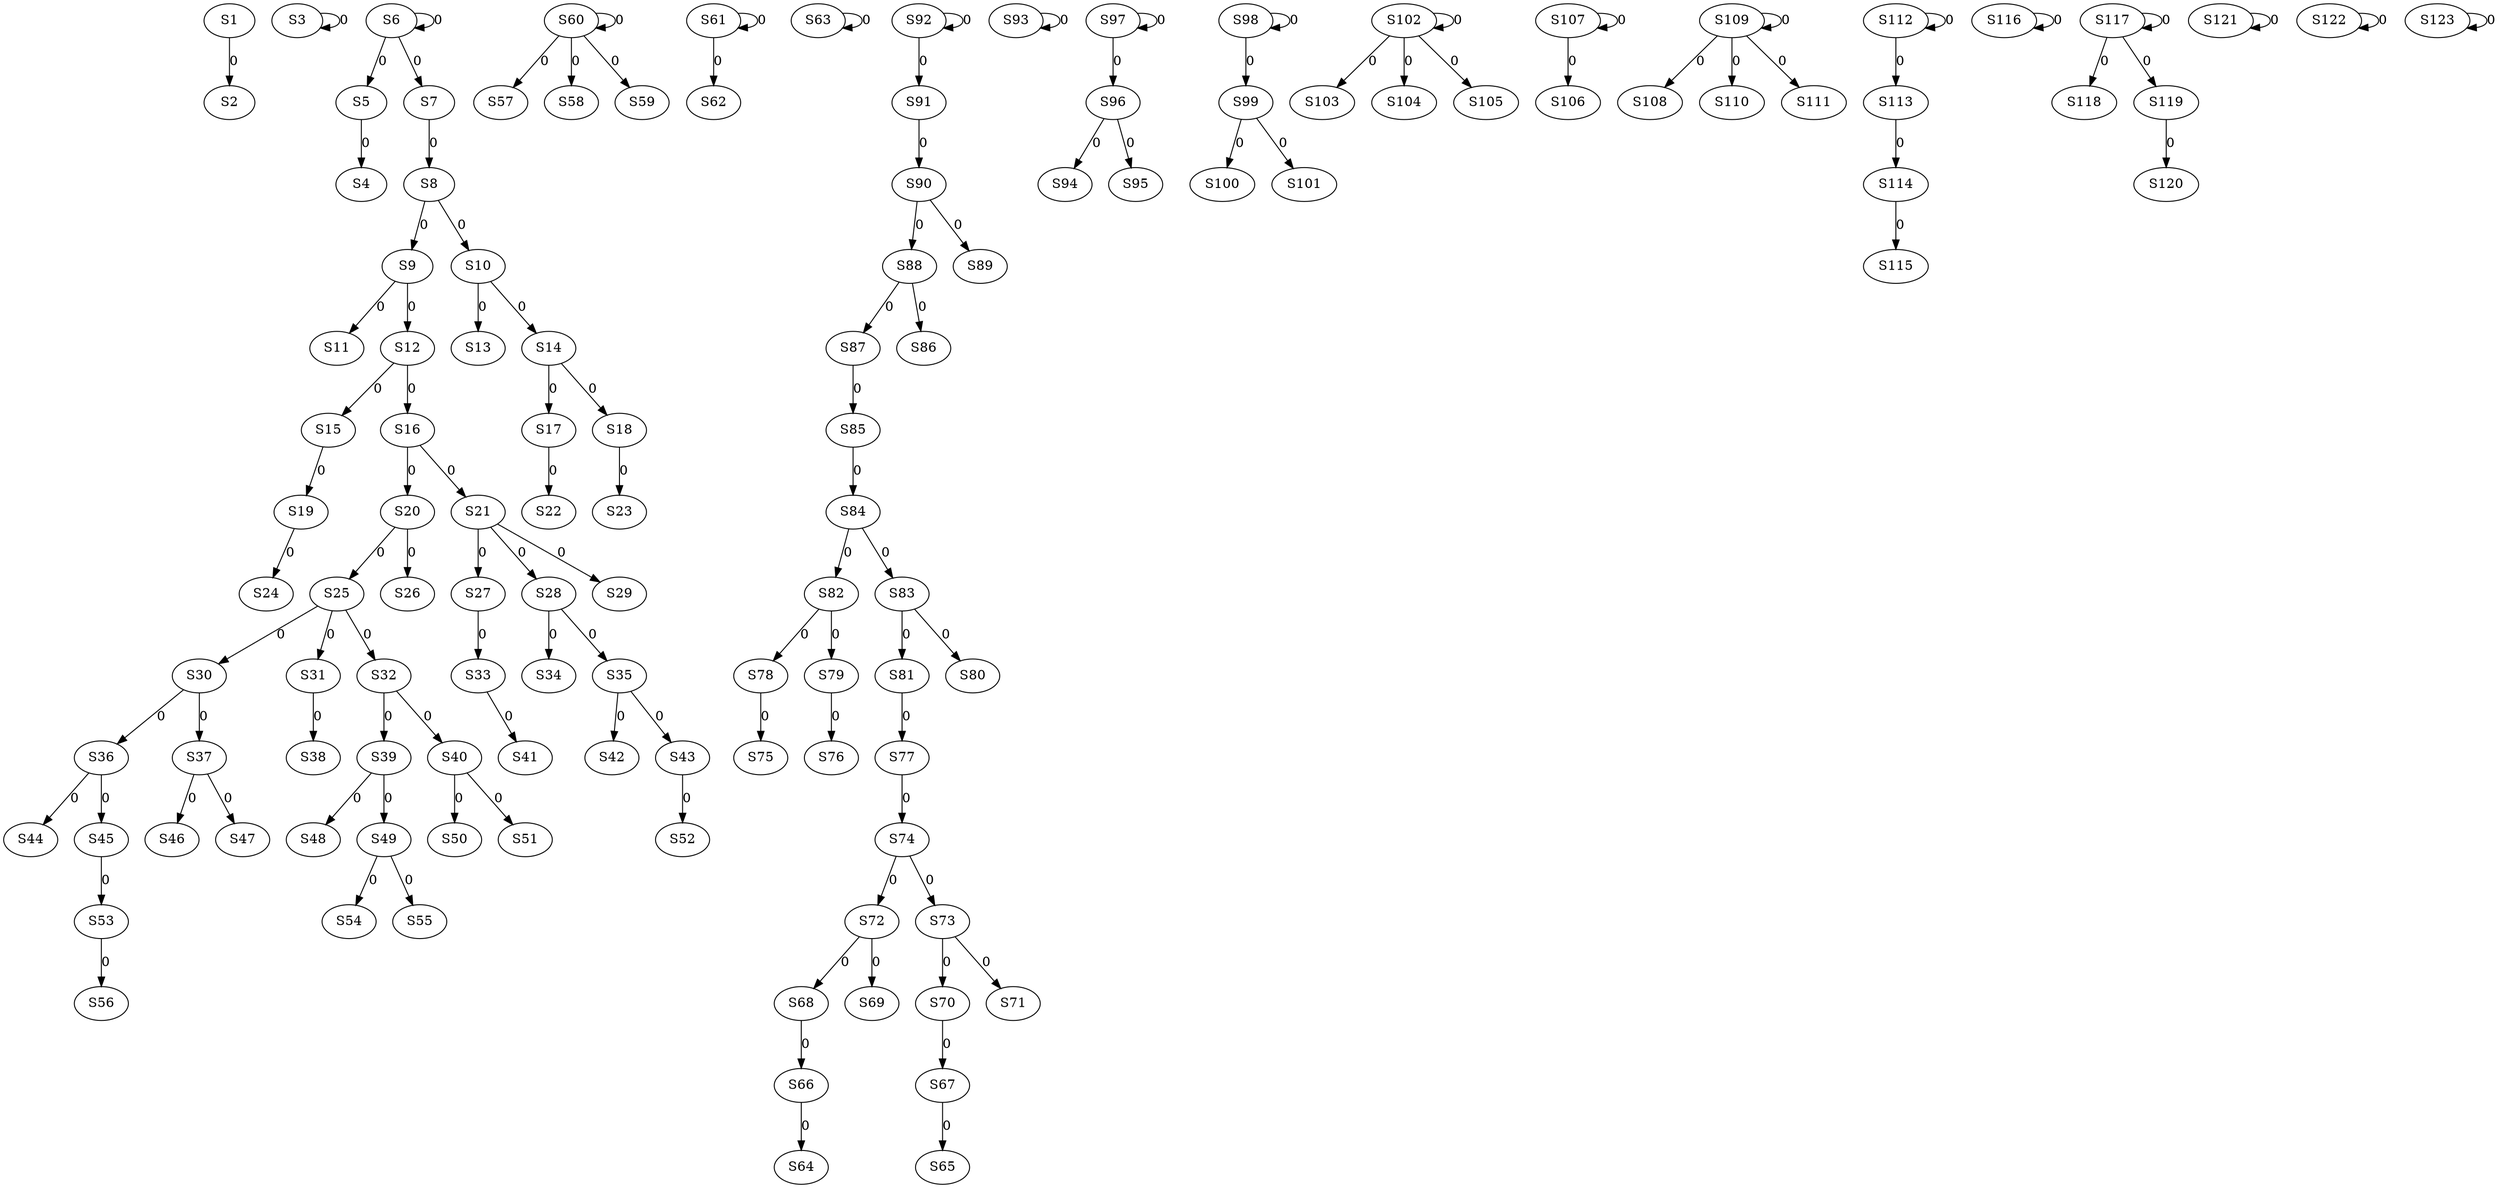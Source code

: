 strict digraph {
	S1 -> S2 [ label = 0 ];
	S3 -> S3 [ label = 0 ];
	S5 -> S4 [ label = 0 ];
	S6 -> S5 [ label = 0 ];
	S6 -> S6 [ label = 0 ];
	S6 -> S7 [ label = 0 ];
	S7 -> S8 [ label = 0 ];
	S8 -> S9 [ label = 0 ];
	S8 -> S10 [ label = 0 ];
	S9 -> S11 [ label = 0 ];
	S9 -> S12 [ label = 0 ];
	S10 -> S13 [ label = 0 ];
	S10 -> S14 [ label = 0 ];
	S12 -> S15 [ label = 0 ];
	S12 -> S16 [ label = 0 ];
	S14 -> S17 [ label = 0 ];
	S14 -> S18 [ label = 0 ];
	S15 -> S19 [ label = 0 ];
	S16 -> S20 [ label = 0 ];
	S16 -> S21 [ label = 0 ];
	S17 -> S22 [ label = 0 ];
	S18 -> S23 [ label = 0 ];
	S19 -> S24 [ label = 0 ];
	S20 -> S25 [ label = 0 ];
	S20 -> S26 [ label = 0 ];
	S21 -> S27 [ label = 0 ];
	S21 -> S28 [ label = 0 ];
	S21 -> S29 [ label = 0 ];
	S25 -> S30 [ label = 0 ];
	S25 -> S31 [ label = 0 ];
	S25 -> S32 [ label = 0 ];
	S27 -> S33 [ label = 0 ];
	S28 -> S34 [ label = 0 ];
	S28 -> S35 [ label = 0 ];
	S30 -> S36 [ label = 0 ];
	S30 -> S37 [ label = 0 ];
	S31 -> S38 [ label = 0 ];
	S32 -> S39 [ label = 0 ];
	S32 -> S40 [ label = 0 ];
	S33 -> S41 [ label = 0 ];
	S35 -> S42 [ label = 0 ];
	S35 -> S43 [ label = 0 ];
	S36 -> S44 [ label = 0 ];
	S36 -> S45 [ label = 0 ];
	S37 -> S46 [ label = 0 ];
	S37 -> S47 [ label = 0 ];
	S39 -> S48 [ label = 0 ];
	S39 -> S49 [ label = 0 ];
	S40 -> S50 [ label = 0 ];
	S40 -> S51 [ label = 0 ];
	S43 -> S52 [ label = 0 ];
	S45 -> S53 [ label = 0 ];
	S49 -> S54 [ label = 0 ];
	S49 -> S55 [ label = 0 ];
	S53 -> S56 [ label = 0 ];
	S60 -> S57 [ label = 0 ];
	S60 -> S58 [ label = 0 ];
	S60 -> S59 [ label = 0 ];
	S60 -> S60 [ label = 0 ];
	S61 -> S61 [ label = 0 ];
	S61 -> S62 [ label = 0 ];
	S63 -> S63 [ label = 0 ];
	S66 -> S64 [ label = 0 ];
	S67 -> S65 [ label = 0 ];
	S68 -> S66 [ label = 0 ];
	S70 -> S67 [ label = 0 ];
	S72 -> S68 [ label = 0 ];
	S72 -> S69 [ label = 0 ];
	S73 -> S70 [ label = 0 ];
	S73 -> S71 [ label = 0 ];
	S74 -> S72 [ label = 0 ];
	S74 -> S73 [ label = 0 ];
	S77 -> S74 [ label = 0 ];
	S78 -> S75 [ label = 0 ];
	S79 -> S76 [ label = 0 ];
	S81 -> S77 [ label = 0 ];
	S82 -> S78 [ label = 0 ];
	S82 -> S79 [ label = 0 ];
	S83 -> S80 [ label = 0 ];
	S83 -> S81 [ label = 0 ];
	S84 -> S82 [ label = 0 ];
	S84 -> S83 [ label = 0 ];
	S85 -> S84 [ label = 0 ];
	S87 -> S85 [ label = 0 ];
	S88 -> S86 [ label = 0 ];
	S88 -> S87 [ label = 0 ];
	S90 -> S88 [ label = 0 ];
	S90 -> S89 [ label = 0 ];
	S91 -> S90 [ label = 0 ];
	S92 -> S91 [ label = 0 ];
	S92 -> S92 [ label = 0 ];
	S93 -> S93 [ label = 0 ];
	S96 -> S94 [ label = 0 ];
	S96 -> S95 [ label = 0 ];
	S97 -> S96 [ label = 0 ];
	S97 -> S97 [ label = 0 ];
	S98 -> S98 [ label = 0 ];
	S98 -> S99 [ label = 0 ];
	S99 -> S100 [ label = 0 ];
	S99 -> S101 [ label = 0 ];
	S102 -> S102 [ label = 0 ];
	S102 -> S103 [ label = 0 ];
	S102 -> S104 [ label = 0 ];
	S102 -> S105 [ label = 0 ];
	S107 -> S106 [ label = 0 ];
	S107 -> S107 [ label = 0 ];
	S109 -> S108 [ label = 0 ];
	S109 -> S109 [ label = 0 ];
	S109 -> S110 [ label = 0 ];
	S109 -> S111 [ label = 0 ];
	S112 -> S112 [ label = 0 ];
	S112 -> S113 [ label = 0 ];
	S113 -> S114 [ label = 0 ];
	S114 -> S115 [ label = 0 ];
	S116 -> S116 [ label = 0 ];
	S117 -> S117 [ label = 0 ];
	S117 -> S118 [ label = 0 ];
	S117 -> S119 [ label = 0 ];
	S119 -> S120 [ label = 0 ];
	S121 -> S121 [ label = 0 ];
	S122 -> S122 [ label = 0 ];
	S123 -> S123 [ label = 0 ];
}